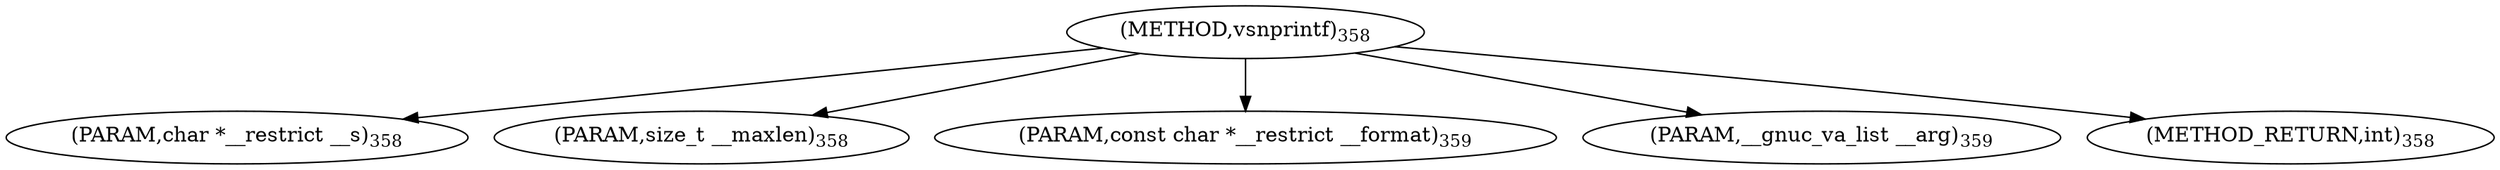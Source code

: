 digraph "vsnprintf" {  
"2555" [label = <(METHOD,vsnprintf)<SUB>358</SUB>> ]
"2556" [label = <(PARAM,char *__restrict __s)<SUB>358</SUB>> ]
"2557" [label = <(PARAM,size_t __maxlen)<SUB>358</SUB>> ]
"2558" [label = <(PARAM,const char *__restrict __format)<SUB>359</SUB>> ]
"2559" [label = <(PARAM,__gnuc_va_list __arg)<SUB>359</SUB>> ]
"2560" [label = <(METHOD_RETURN,int)<SUB>358</SUB>> ]
  "2555" -> "2556" 
  "2555" -> "2557" 
  "2555" -> "2558" 
  "2555" -> "2559" 
  "2555" -> "2560" 
}
